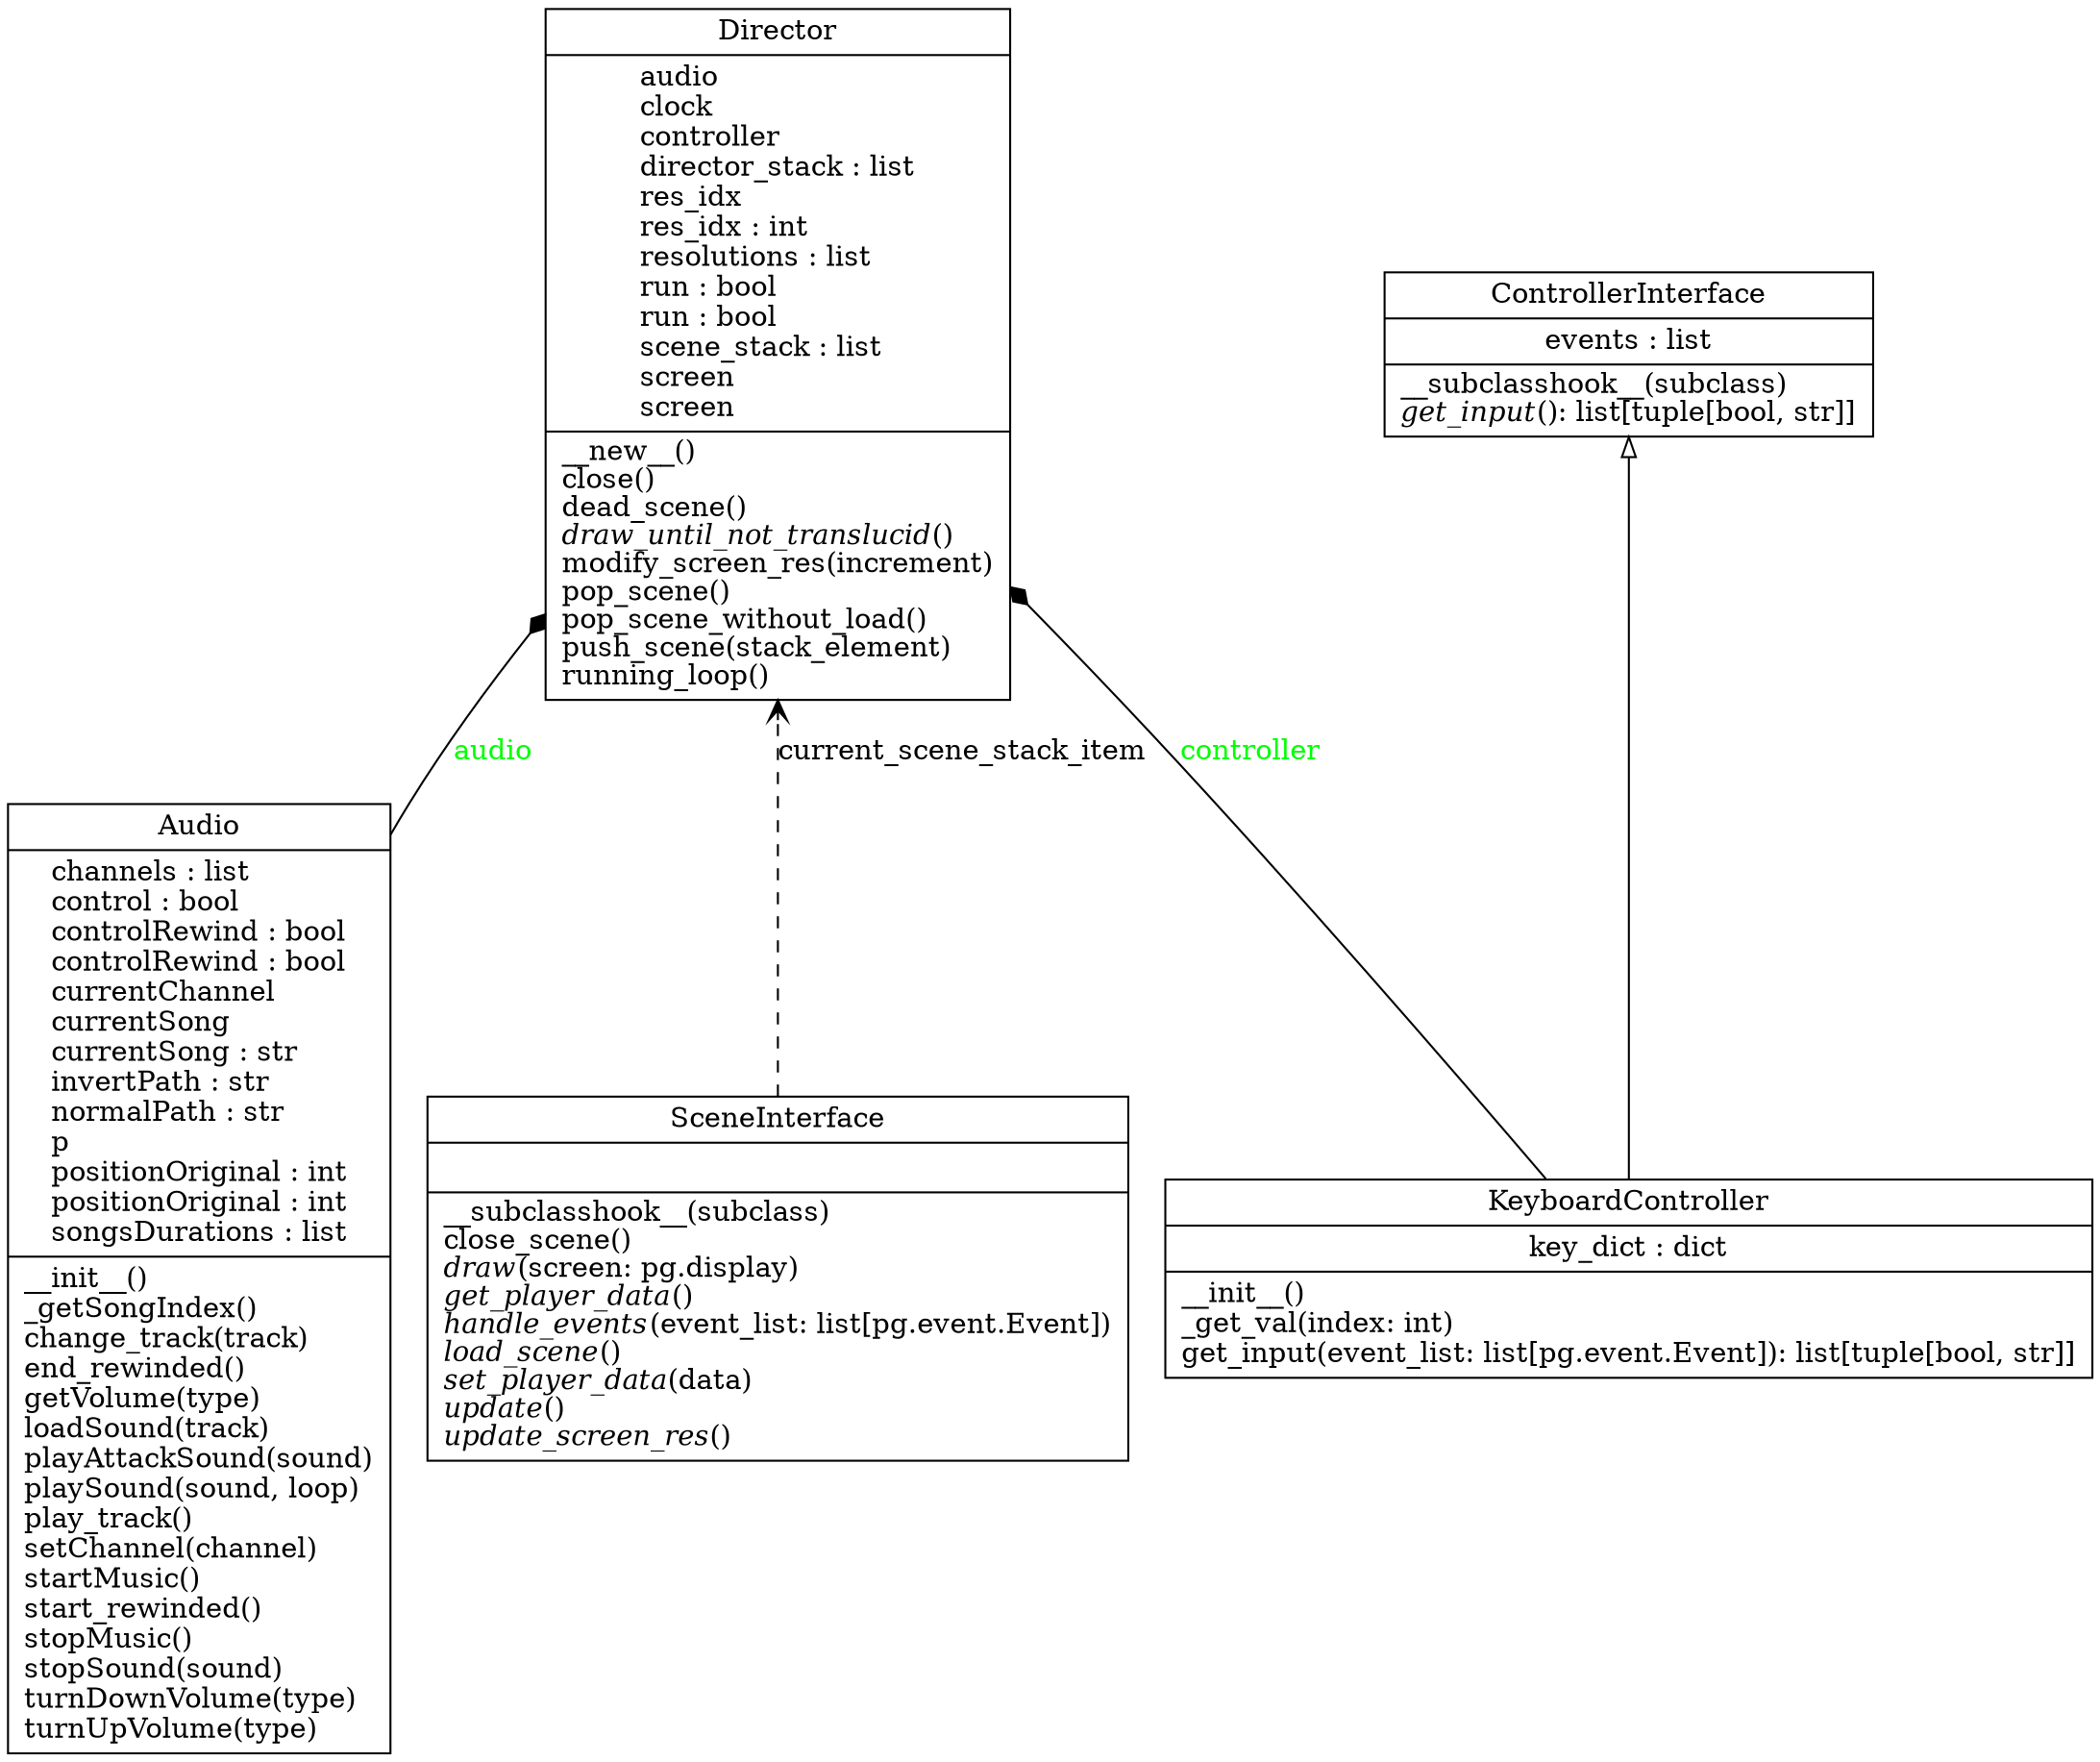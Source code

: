 digraph "classes" {
rankdir=BT
charset="utf-8"
"audio.Audio" [color="black", fontcolor="black", label=<{Audio|channels : list<br ALIGN="LEFT"/>control : bool<br ALIGN="LEFT"/>controlRewind : bool<br ALIGN="LEFT"/>controlRewind : bool<br ALIGN="LEFT"/>currentChannel<br ALIGN="LEFT"/>currentSong<br ALIGN="LEFT"/>currentSong : str<br ALIGN="LEFT"/>invertPath : str<br ALIGN="LEFT"/>normalPath : str<br ALIGN="LEFT"/>p<br ALIGN="LEFT"/>positionOriginal : int<br ALIGN="LEFT"/>positionOriginal : int<br ALIGN="LEFT"/>songsDurations : list<br ALIGN="LEFT"/>|__init__()<br ALIGN="LEFT"/>_getSongIndex()<br ALIGN="LEFT"/>change_track(track)<br ALIGN="LEFT"/>end_rewinded()<br ALIGN="LEFT"/>getVolume(type)<br ALIGN="LEFT"/>loadSound(track)<br ALIGN="LEFT"/>playAttackSound(sound)<br ALIGN="LEFT"/>playSound(sound, loop)<br ALIGN="LEFT"/>play_track()<br ALIGN="LEFT"/>setChannel(channel)<br ALIGN="LEFT"/>startMusic()<br ALIGN="LEFT"/>start_rewinded()<br ALIGN="LEFT"/>stopMusic()<br ALIGN="LEFT"/>stopSound(sound)<br ALIGN="LEFT"/>turnDownVolume(type)<br ALIGN="LEFT"/>turnUpVolume(type)<br ALIGN="LEFT"/>}>, shape="record", style="solid"];
"controller.ControllerInterface" [color="black", fontcolor="black", label=<{ControllerInterface|events : list<br ALIGN="LEFT"/>|__subclasshook__(subclass)<br ALIGN="LEFT"/><I>get_input</I>(): list[tuple[bool, str]]<br ALIGN="LEFT"/>}>, shape="record", style="solid"];
"director.Director" [color="black", fontcolor="black", label=<{Director|audio<br ALIGN="LEFT"/>clock<br ALIGN="LEFT"/>controller<br ALIGN="LEFT"/>director_stack : list<br ALIGN="LEFT"/>res_idx<br ALIGN="LEFT"/>res_idx : int<br ALIGN="LEFT"/>resolutions : list<br ALIGN="LEFT"/>run : bool<br ALIGN="LEFT"/>run : bool<br ALIGN="LEFT"/>scene_stack : list<br ALIGN="LEFT"/>screen<br ALIGN="LEFT"/>screen<br ALIGN="LEFT"/>|__new__()<br ALIGN="LEFT"/>close()<br ALIGN="LEFT"/>dead_scene()<br ALIGN="LEFT"/><I>draw_until_not_translucid</I>()<br ALIGN="LEFT"/>modify_screen_res(increment)<br ALIGN="LEFT"/>pop_scene()<br ALIGN="LEFT"/>pop_scene_without_load()<br ALIGN="LEFT"/>push_scene(stack_element)<br ALIGN="LEFT"/>running_loop()<br ALIGN="LEFT"/>}>, shape="record", style="solid"];
"controller.KeyboardController" [color="black", fontcolor="black", label=<{KeyboardController|key_dict : dict<br ALIGN="LEFT"/>|__init__()<br ALIGN="LEFT"/>_get_val(index: int)<br ALIGN="LEFT"/>get_input(event_list: list[pg.event.Event]): list[tuple[bool, str]]<br ALIGN="LEFT"/>}>, shape="record", style="solid"];
"scene.SceneInterface" [color="black", fontcolor="black", label=<{SceneInterface|<br ALIGN="LEFT"/>|__subclasshook__(subclass)<br ALIGN="LEFT"/>close_scene()<br ALIGN="LEFT"/><I>draw</I>(screen: pg.display)<br ALIGN="LEFT"/><I>get_player_data</I>()<br ALIGN="LEFT"/><I>handle_events</I>(event_list: list[pg.event.Event])<br ALIGN="LEFT"/><I>load_scene</I>()<br ALIGN="LEFT"/><I>set_player_data</I>(data)<br ALIGN="LEFT"/><I>update</I>()<br ALIGN="LEFT"/><I>update_screen_res</I>()<br ALIGN="LEFT"/>}>, shape="record", style="solid"];
"controller.KeyboardController" -> "controller.ControllerInterface" [arrowhead="empty", arrowtail="none"];
"audio.Audio" -> "director.Director" [arrowhead="diamond", arrowtail="none", fontcolor="green", label="audio", style="solid"];
"controller.KeyboardController" -> "director.Director" [arrowhead="diamond", arrowtail="none", fontcolor="green", label="controller", style="solid"];
"scene.SceneInterface" -> "director.Director" [arrowhead="open", fontcolor="black", label="current_scene_stack_item", style="dashed"];
}
